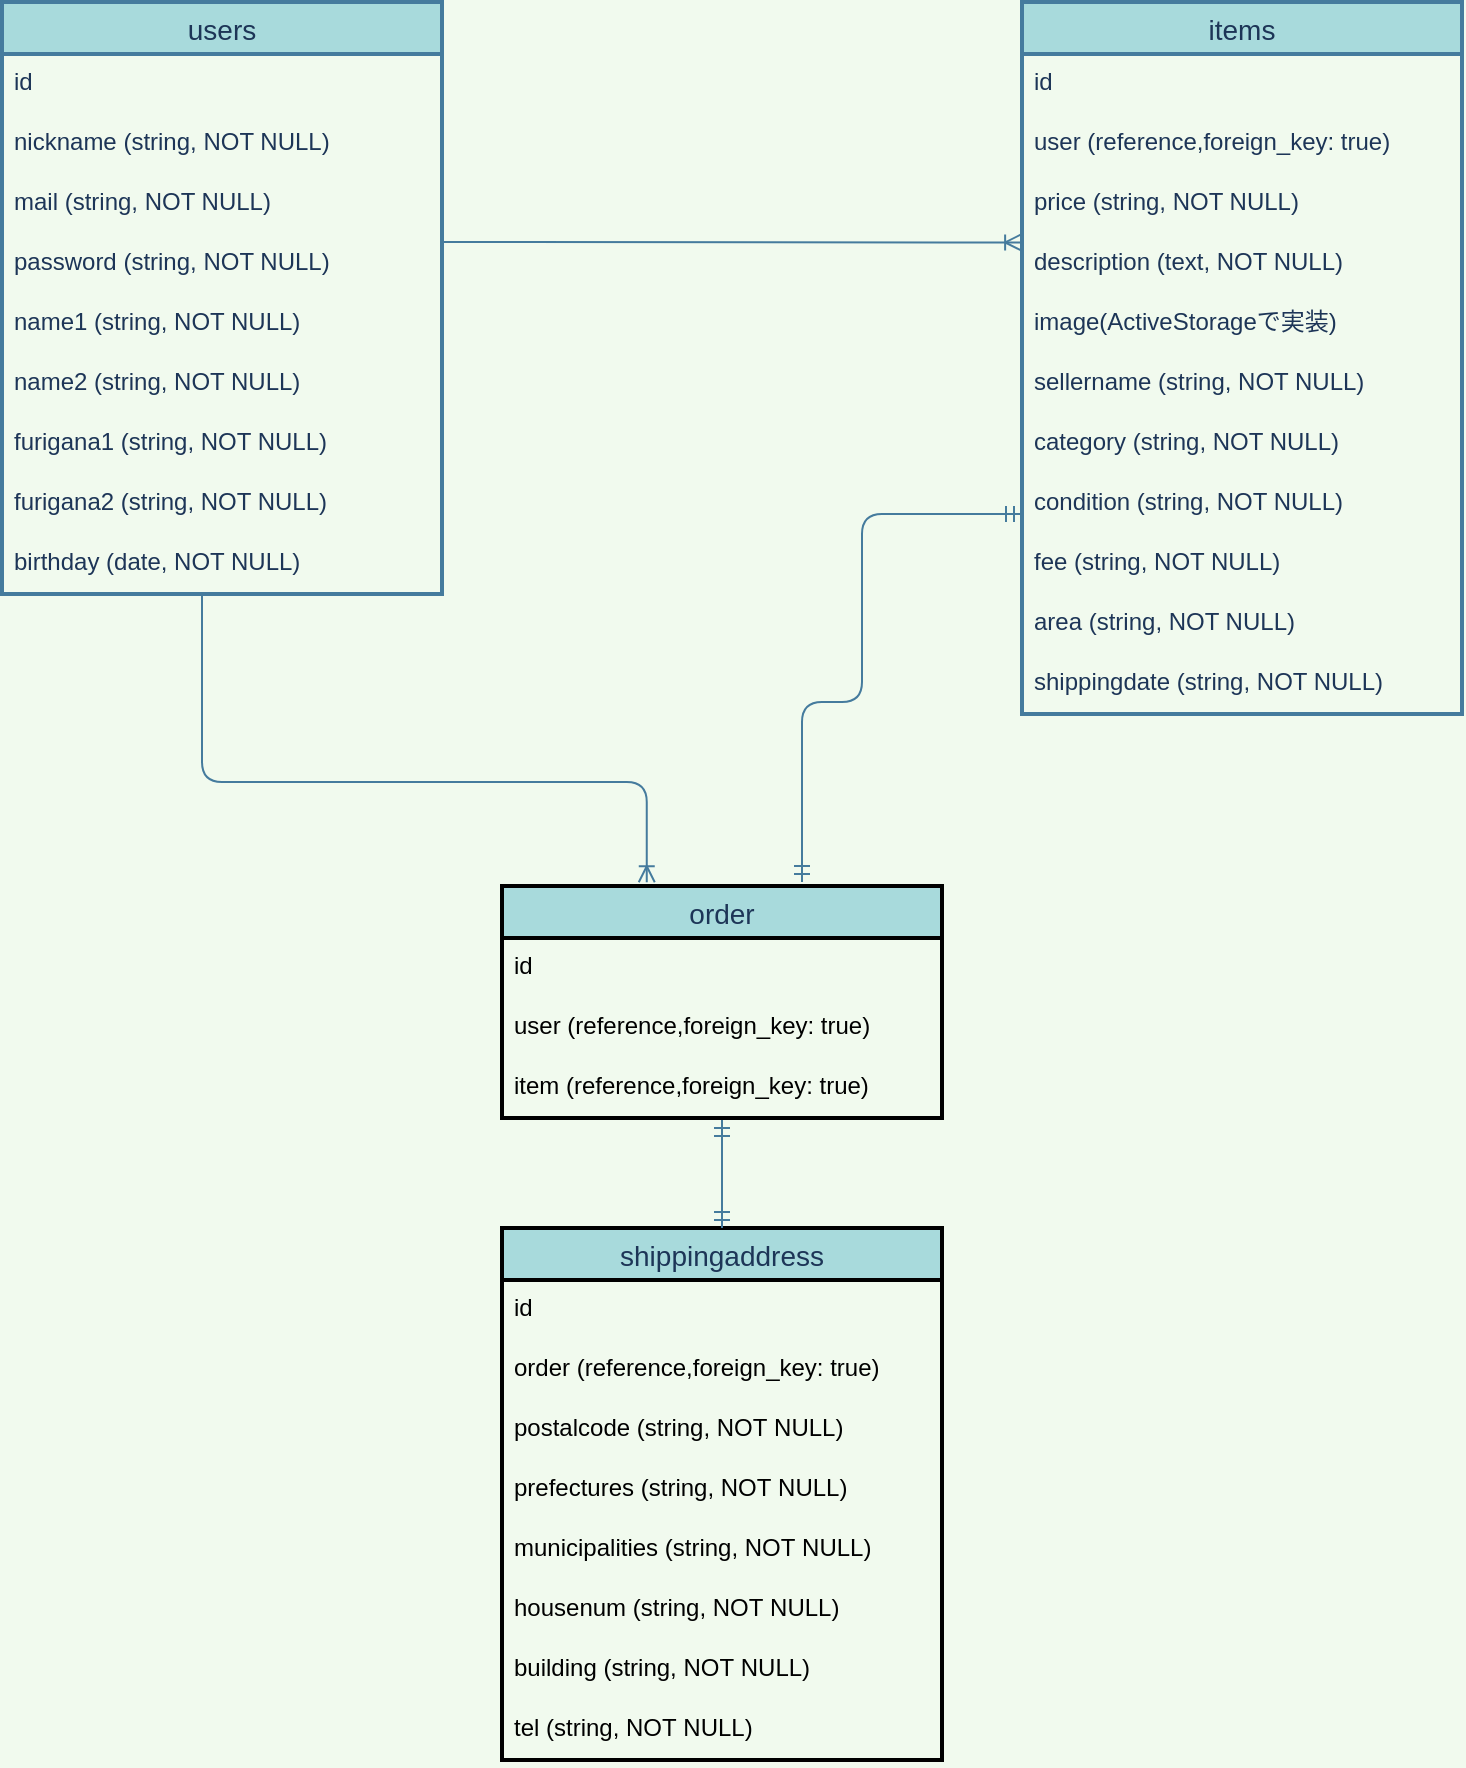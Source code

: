 <mxfile>
    <diagram id="N68RJVztOb6UQxN-U7c_" name="ページ1">
        <mxGraphModel dx="800" dy="914" grid="1" gridSize="10" guides="1" tooltips="1" connect="1" arrows="1" fold="1" page="1" pageScale="1" pageWidth="827" pageHeight="1169" background="#F1FAEE" math="0" shadow="0">
            <root>
                <mxCell id="0"/>
                <mxCell id="1" parent="0"/>
                <mxCell id="31" value="users" style="swimlane;fontStyle=0;childLayout=stackLayout;horizontal=1;startSize=26;horizontalStack=0;resizeParent=1;resizeParentMax=0;resizeLast=0;collapsible=1;marginBottom=0;align=center;fontSize=14;fontColor=#1D3557;strokeColor=#457B9D;strokeWidth=2;fillColor=#A8DADC;" vertex="1" parent="1">
                    <mxGeometry x="30" y="120" width="220" height="296" as="geometry">
                        <mxRectangle x="120" y="80" width="70" height="26" as="alternateBounds"/>
                    </mxGeometry>
                </mxCell>
                <mxCell id="32" value="id" style="text;strokeColor=none;fillColor=none;spacingLeft=4;spacingRight=4;overflow=hidden;rotatable=0;points=[[0,0.5],[1,0.5]];portConstraint=eastwest;fontSize=12;fontColor=#1D3557;" vertex="1" parent="31">
                    <mxGeometry y="26" width="220" height="30" as="geometry"/>
                </mxCell>
                <mxCell id="115" value="nickname (string, NOT NULL)" style="text;strokeColor=none;fillColor=none;spacingLeft=4;spacingRight=4;overflow=hidden;rotatable=0;points=[[0,0.5],[1,0.5]];portConstraint=eastwest;fontSize=12;fontColor=#1D3557;" vertex="1" parent="31">
                    <mxGeometry y="56" width="220" height="30" as="geometry"/>
                </mxCell>
                <mxCell id="33" value="mail (string, NOT NULL)" style="text;strokeColor=none;fillColor=none;spacingLeft=4;spacingRight=4;overflow=hidden;rotatable=0;points=[[0,0.5],[1,0.5]];portConstraint=eastwest;fontSize=12;fontColor=#1D3557;" vertex="1" parent="31">
                    <mxGeometry y="86" width="220" height="30" as="geometry"/>
                </mxCell>
                <mxCell id="34" value="password (string, NOT NULL)" style="text;strokeColor=none;spacingLeft=4;spacingRight=4;overflow=hidden;rotatable=0;points=[[0,0.5],[1,0.5]];portConstraint=eastwest;fontSize=12;connectable=1;fontColor=#1D3557;" vertex="1" parent="31">
                    <mxGeometry y="116" width="220" height="30" as="geometry"/>
                </mxCell>
                <mxCell id="79" value="name1 (string, NOT NULL)" style="text;strokeColor=none;spacingLeft=4;spacingRight=4;overflow=hidden;rotatable=0;points=[[0,0.5],[1,0.5]];portConstraint=eastwest;fontSize=12;connectable=1;fontColor=#1D3557;" vertex="1" parent="31">
                    <mxGeometry y="146" width="220" height="30" as="geometry"/>
                </mxCell>
                <mxCell id="144" value="name2 (string, NOT NULL)" style="text;strokeColor=none;spacingLeft=4;spacingRight=4;overflow=hidden;rotatable=0;points=[[0,0.5],[1,0.5]];portConstraint=eastwest;fontSize=12;connectable=1;fontColor=#1D3557;" vertex="1" parent="31">
                    <mxGeometry y="176" width="220" height="30" as="geometry"/>
                </mxCell>
                <mxCell id="113" value="furigana1 (string, NOT NULL)" style="text;strokeColor=none;spacingLeft=4;spacingRight=4;overflow=hidden;rotatable=0;points=[[0,0.5],[1,0.5]];portConstraint=eastwest;fontSize=12;connectable=1;fontColor=#1D3557;" vertex="1" parent="31">
                    <mxGeometry y="206" width="220" height="30" as="geometry"/>
                </mxCell>
                <mxCell id="88" value="furigana2 (string, NOT NULL)" style="text;strokeColor=none;spacingLeft=4;spacingRight=4;overflow=hidden;rotatable=0;points=[[0,0.5],[1,0.5]];portConstraint=eastwest;fontSize=12;connectable=1;fontColor=#1D3557;" vertex="1" parent="31">
                    <mxGeometry y="236" width="220" height="30" as="geometry"/>
                </mxCell>
                <mxCell id="89" value="birthday (date, NOT NULL)" style="text;strokeColor=none;spacingLeft=4;spacingRight=4;overflow=hidden;rotatable=0;points=[[0,0.5],[1,0.5]];portConstraint=eastwest;fontSize=12;connectable=1;fontColor=#1D3557;" vertex="1" parent="31">
                    <mxGeometry y="266" width="220" height="30" as="geometry"/>
                </mxCell>
                <mxCell id="19" value="items" style="swimlane;fontStyle=0;childLayout=stackLayout;horizontal=1;startSize=26;horizontalStack=0;resizeParent=1;resizeParentMax=0;resizeLast=0;collapsible=1;marginBottom=0;align=center;fontSize=14;fontColor=#1D3557;strokeColor=#457B9D;strokeWidth=2;fillColor=#A8DADC;" vertex="1" parent="1">
                    <mxGeometry x="540" y="120" width="220" height="356" as="geometry"/>
                </mxCell>
                <mxCell id="20" value="id" style="text;strokeColor=none;fillColor=none;spacingLeft=4;spacingRight=4;overflow=hidden;rotatable=0;points=[[0,0.5],[1,0.5]];portConstraint=eastwest;fontSize=12;fontColor=#1D3557;" vertex="1" parent="19">
                    <mxGeometry y="26" width="220" height="30" as="geometry"/>
                </mxCell>
                <mxCell id="153" value="user (reference,foreign_key: true)" style="text;strokeColor=none;fillColor=none;spacingLeft=4;spacingRight=4;overflow=hidden;rotatable=0;points=[[0,0.5],[1,0.5]];portConstraint=eastwest;fontSize=12;fontColor=#1D3557;" vertex="1" parent="19">
                    <mxGeometry y="56" width="220" height="30" as="geometry"/>
                </mxCell>
                <mxCell id="21" value="price (string, NOT NULL)" style="text;strokeColor=none;fillColor=none;spacingLeft=4;spacingRight=4;overflow=hidden;rotatable=0;points=[[0,0.5],[1,0.5]];portConstraint=eastwest;fontSize=12;fontColor=#1D3557;" vertex="1" parent="19">
                    <mxGeometry y="86" width="220" height="30" as="geometry"/>
                </mxCell>
                <mxCell id="22" value="description (text, NOT NULL)" style="text;strokeColor=none;fillColor=none;spacingLeft=4;spacingRight=4;overflow=hidden;rotatable=0;points=[[0,0.5],[1,0.5]];portConstraint=eastwest;fontSize=12;fontColor=#1D3557;" vertex="1" parent="19">
                    <mxGeometry y="116" width="220" height="30" as="geometry"/>
                </mxCell>
                <mxCell id="91" value="image(ActiveStorageで実装)" style="text;strokeColor=none;fillColor=none;spacingLeft=4;spacingRight=4;overflow=hidden;rotatable=0;points=[[0,0.5],[1,0.5]];portConstraint=eastwest;fontSize=12;fontColor=#1D3557;" vertex="1" parent="19">
                    <mxGeometry y="146" width="220" height="30" as="geometry"/>
                </mxCell>
                <mxCell id="135" value="sellername (string, NOT NULL)" style="text;strokeColor=none;fillColor=none;spacingLeft=4;spacingRight=4;overflow=hidden;rotatable=0;points=[[0,0.5],[1,0.5]];portConstraint=eastwest;fontSize=12;fontColor=#1D3557;" vertex="1" parent="19">
                    <mxGeometry y="176" width="220" height="30" as="geometry"/>
                </mxCell>
                <mxCell id="136" value="category (string, NOT NULL)" style="text;strokeColor=none;fillColor=none;spacingLeft=4;spacingRight=4;overflow=hidden;rotatable=0;points=[[0,0.5],[1,0.5]];portConstraint=eastwest;fontSize=12;fontColor=#1D3557;" vertex="1" parent="19">
                    <mxGeometry y="206" width="220" height="30" as="geometry"/>
                </mxCell>
                <mxCell id="139" value="condition (string, NOT NULL)" style="text;strokeColor=none;fillColor=none;spacingLeft=4;spacingRight=4;overflow=hidden;rotatable=0;points=[[0,0.5],[1,0.5]];portConstraint=eastwest;fontSize=12;fontColor=#1D3557;" vertex="1" parent="19">
                    <mxGeometry y="236" width="220" height="30" as="geometry"/>
                </mxCell>
                <mxCell id="140" value="fee (string, NOT NULL)" style="text;strokeColor=none;fillColor=none;spacingLeft=4;spacingRight=4;overflow=hidden;rotatable=0;points=[[0,0.5],[1,0.5]];portConstraint=eastwest;fontSize=12;fontColor=#1D3557;" vertex="1" parent="19">
                    <mxGeometry y="266" width="220" height="30" as="geometry"/>
                </mxCell>
                <mxCell id="141" value="area (string, NOT NULL)" style="text;strokeColor=none;fillColor=none;spacingLeft=4;spacingRight=4;overflow=hidden;rotatable=0;points=[[0,0.5],[1,0.5]];portConstraint=eastwest;fontSize=12;fontColor=#1D3557;" vertex="1" parent="19">
                    <mxGeometry y="296" width="220" height="30" as="geometry"/>
                </mxCell>
                <mxCell id="142" value="shippingdate (string, NOT NULL)" style="text;strokeColor=none;fillColor=none;spacingLeft=4;spacingRight=4;overflow=hidden;rotatable=0;points=[[0,0.5],[1,0.5]];portConstraint=eastwest;fontSize=12;fontColor=#1D3557;" vertex="1" parent="19">
                    <mxGeometry y="326" width="220" height="30" as="geometry"/>
                </mxCell>
                <mxCell id="146" value="shippingaddress" style="swimlane;fontStyle=0;childLayout=stackLayout;horizontal=1;startSize=26;horizontalStack=0;resizeParent=1;resizeParentMax=0;resizeLast=0;collapsible=1;marginBottom=0;align=center;fontSize=14;fontColor=#1D3557;strokeColor=#000000;fillColor=#A8DADC;strokeWidth=2;" vertex="1" parent="1">
                    <mxGeometry x="280" y="733" width="220" height="266" as="geometry"/>
                </mxCell>
                <mxCell id="147" value="id" style="text;strokeColor=none;fillColor=none;spacingLeft=4;spacingRight=4;overflow=hidden;rotatable=0;points=[[0,0.5],[1,0.5]];portConstraint=eastwest;fontSize=12;" vertex="1" parent="146">
                    <mxGeometry y="26" width="220" height="30" as="geometry"/>
                </mxCell>
                <mxCell id="168" value="order (reference,foreign_key: true)" style="text;strokeColor=none;fillColor=none;spacingLeft=4;spacingRight=4;overflow=hidden;rotatable=0;points=[[0,0.5],[1,0.5]];portConstraint=eastwest;fontSize=12;" vertex="1" parent="146">
                    <mxGeometry y="56" width="220" height="30" as="geometry"/>
                </mxCell>
                <mxCell id="148" value="postalcode (string, NOT NULL)" style="text;strokeColor=none;fillColor=none;spacingLeft=4;spacingRight=4;overflow=hidden;rotatable=0;points=[[0,0.5],[1,0.5]];portConstraint=eastwest;fontSize=12;" vertex="1" parent="146">
                    <mxGeometry y="86" width="220" height="30" as="geometry"/>
                </mxCell>
                <mxCell id="149" value="prefectures (string, NOT NULL)" style="text;strokeColor=none;fillColor=none;spacingLeft=4;spacingRight=4;overflow=hidden;rotatable=0;points=[[0,0.5],[1,0.5]];portConstraint=eastwest;fontSize=12;" vertex="1" parent="146">
                    <mxGeometry y="116" width="220" height="30" as="geometry"/>
                </mxCell>
                <mxCell id="150" value="municipalities (string, NOT NULL)" style="text;strokeColor=none;fillColor=none;spacingLeft=4;spacingRight=4;overflow=hidden;rotatable=0;points=[[0,0.5],[1,0.5]];portConstraint=eastwest;fontSize=12;" vertex="1" parent="146">
                    <mxGeometry y="146" width="220" height="30" as="geometry"/>
                </mxCell>
                <mxCell id="151" value="housenum (string, NOT NULL)" style="text;strokeColor=none;fillColor=none;spacingLeft=4;spacingRight=4;overflow=hidden;rotatable=0;points=[[0,0.5],[1,0.5]];portConstraint=eastwest;fontSize=12;" vertex="1" parent="146">
                    <mxGeometry y="176" width="220" height="30" as="geometry"/>
                </mxCell>
                <mxCell id="152" value="building (string, NOT NULL)" style="text;strokeColor=none;fillColor=none;spacingLeft=4;spacingRight=4;overflow=hidden;rotatable=0;points=[[0,0.5],[1,0.5]];portConstraint=eastwest;fontSize=12;" vertex="1" parent="146">
                    <mxGeometry y="206" width="220" height="30" as="geometry"/>
                </mxCell>
                <mxCell id="154" value="tel (string, NOT NULL)" style="text;strokeColor=none;fillColor=none;spacingLeft=4;spacingRight=4;overflow=hidden;rotatable=0;points=[[0,0.5],[1,0.5]];portConstraint=eastwest;fontSize=12;" vertex="1" parent="146">
                    <mxGeometry y="236" width="220" height="30" as="geometry"/>
                </mxCell>
                <mxCell id="159" value="order" style="swimlane;fontStyle=0;childLayout=stackLayout;horizontal=1;startSize=26;horizontalStack=0;resizeParent=1;resizeParentMax=0;resizeLast=0;collapsible=1;marginBottom=0;align=center;fontSize=14;fontColor=#1D3557;strokeColor=#000000;fillColor=#A8DADC;strokeWidth=2;" vertex="1" parent="1">
                    <mxGeometry x="280" y="562" width="220" height="116" as="geometry"/>
                </mxCell>
                <mxCell id="167" value="id" style="text;strokeColor=none;fillColor=none;spacingLeft=4;spacingRight=4;overflow=hidden;rotatable=0;points=[[0,0.5],[1,0.5]];portConstraint=eastwest;fontSize=12;" vertex="1" parent="159">
                    <mxGeometry y="26" width="220" height="30" as="geometry"/>
                </mxCell>
                <mxCell id="160" value="user (reference,foreign_key: true)" style="text;strokeColor=none;fillColor=none;spacingLeft=4;spacingRight=4;overflow=hidden;rotatable=0;points=[[0,0.5],[1,0.5]];portConstraint=eastwest;fontSize=12;" vertex="1" parent="159">
                    <mxGeometry y="56" width="220" height="30" as="geometry"/>
                </mxCell>
                <mxCell id="181" value="item (reference,foreign_key: true)" style="text;strokeColor=none;fillColor=none;spacingLeft=4;spacingRight=4;overflow=hidden;rotatable=0;points=[[0,0.5],[1,0.5]];portConstraint=eastwest;fontSize=12;" vertex="1" parent="159">
                    <mxGeometry y="86" width="220" height="30" as="geometry"/>
                </mxCell>
                <mxCell id="170" value="" style="edgeStyle=entityRelationEdgeStyle;fontSize=12;html=1;endArrow=ERoneToMany;fontColor=#1D3557;strokeColor=#457B9D;fillColor=#A8DADC;exitX=1;exitY=0.5;exitDx=0;exitDy=0;entryX=-0.002;entryY=0.174;entryDx=0;entryDy=0;entryPerimeter=0;" edge="1" parent="1">
                    <mxGeometry width="100" height="100" relative="1" as="geometry">
                        <mxPoint x="250" y="240" as="sourcePoint"/>
                        <mxPoint x="539.56" y="240.22" as="targetPoint"/>
                    </mxGeometry>
                </mxCell>
                <mxCell id="178" value="" style="edgeStyle=orthogonalEdgeStyle;fontSize=12;html=1;endArrow=ERmandOne;startArrow=ERmandOne;fontColor=#1D3557;strokeColor=#457B9D;fillColor=#A8DADC;" edge="1" parent="1">
                    <mxGeometry width="100" height="100" relative="1" as="geometry">
                        <mxPoint x="430" y="560" as="sourcePoint"/>
                        <mxPoint x="540" y="376" as="targetPoint"/>
                        <Array as="points">
                            <mxPoint x="430" y="560"/>
                            <mxPoint x="430" y="470"/>
                            <mxPoint x="460" y="470"/>
                            <mxPoint x="460" y="376"/>
                        </Array>
                    </mxGeometry>
                </mxCell>
                <mxCell id="179" value="" style="edgeStyle=elbowEdgeStyle;fontSize=12;html=1;endArrow=ERoneToMany;fontColor=#1D3557;strokeColor=#457B9D;fillColor=#A8DADC;elbow=vertical;entryX=0.329;entryY=-0.016;entryDx=0;entryDy=0;entryPerimeter=0;" edge="1" parent="1" source="89" target="159">
                    <mxGeometry width="100" height="100" relative="1" as="geometry">
                        <mxPoint x="110" y="600" as="sourcePoint"/>
                        <mxPoint x="320" y="500" as="targetPoint"/>
                        <Array as="points">
                            <mxPoint x="130" y="510"/>
                            <mxPoint x="240" y="520"/>
                        </Array>
                    </mxGeometry>
                </mxCell>
                <mxCell id="180" value="" style="fontSize=12;html=1;endArrow=ERmandOne;startArrow=ERmandOne;fontColor=#1D3557;strokeColor=#457B9D;fillColor=#A8DADC;entryX=0.5;entryY=0;entryDx=0;entryDy=0;" edge="1" parent="1" target="146">
                    <mxGeometry width="100" height="100" relative="1" as="geometry">
                        <mxPoint x="390" y="679" as="sourcePoint"/>
                        <mxPoint x="430" y="481" as="targetPoint"/>
                    </mxGeometry>
                </mxCell>
            </root>
        </mxGraphModel>
    </diagram>
</mxfile>